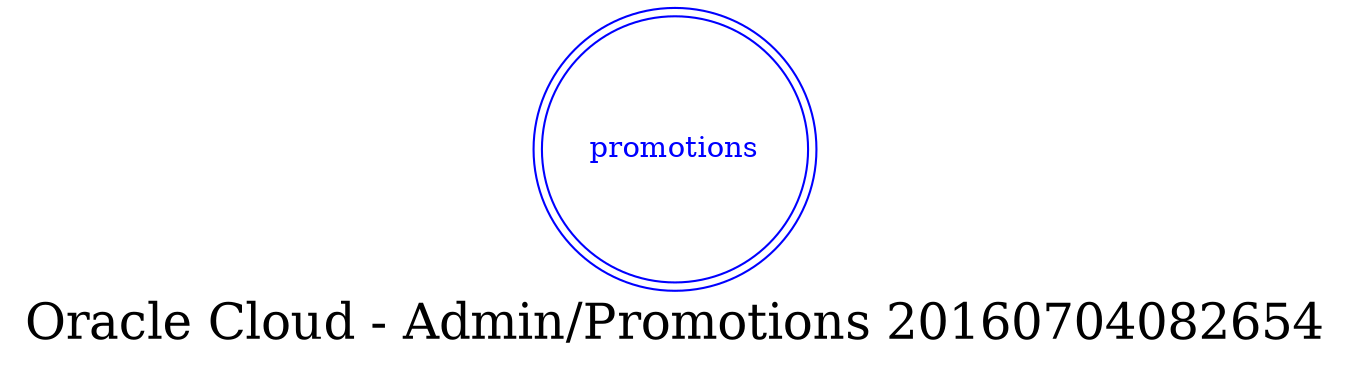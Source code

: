 digraph LexiconGraph {
graph[label="Oracle Cloud - Admin/Promotions 20160704082654", fontsize=24]
splines=true
"promotions" [color=blue, fontcolor=blue, shape=doublecircle]
}
